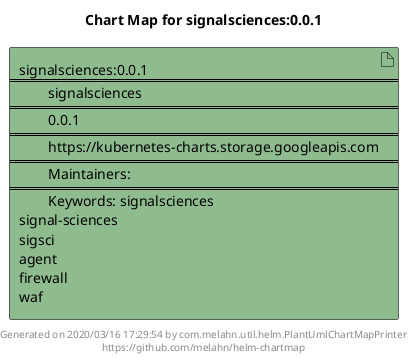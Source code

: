 @startuml
skinparam linetype ortho
skinparam backgroundColor white
skinparam usecaseBorderColor black
skinparam usecaseArrowColor LightSlateGray
skinparam artifactBorderColor black
skinparam artifactArrowColor LightSlateGray

title Chart Map for signalsciences:0.0.1

'There is one referenced Helm Chart
artifact "signalsciences:0.0.1\n====\n\tsignalsciences\n====\n\t0.0.1\n====\n\thttps://kubernetes-charts.storage.googleapis.com\n====\n\tMaintainers: \n====\n\tKeywords: signalsciences\nsignal-sciences\nsigsci\nagent\nfirewall\nwaf" as signalsciences_0_0_1 #DarkSeaGreen

'There are 0 referenced Docker Images

'Chart Dependencies

center footer Generated on 2020/03/16 17:29:54 by com.melahn.util.helm.PlantUmlChartMapPrinter\nhttps://github.com/melahn/helm-chartmap
@enduml
